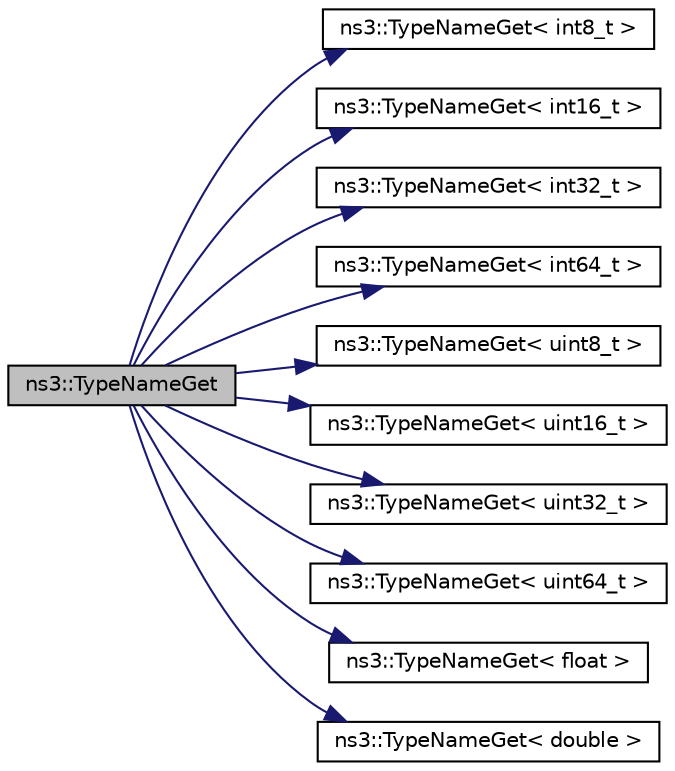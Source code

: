 digraph "ns3::TypeNameGet"
{
  edge [fontname="Helvetica",fontsize="10",labelfontname="Helvetica",labelfontsize="10"];
  node [fontname="Helvetica",fontsize="10",shape=record];
  rankdir="LR";
  Node1 [label="ns3::TypeNameGet",height=0.2,width=0.4,color="black", fillcolor="grey75", style="filled", fontcolor="black"];
  Node1 -> Node2 [color="midnightblue",fontsize="10",style="solid"];
  Node2 [label="ns3::TypeNameGet\< int8_t \>",height=0.2,width=0.4,color="black", fillcolor="white", style="filled",URL="$d9/d3f/group__attributeimpl.html#gaf2000b8baeaaa56a818ea1b3e707542e"];
  Node1 -> Node3 [color="midnightblue",fontsize="10",style="solid"];
  Node3 [label="ns3::TypeNameGet\< int16_t \>",height=0.2,width=0.4,color="black", fillcolor="white", style="filled",URL="$d9/d3f/group__attributeimpl.html#gaa497aafbaa514d27fb1c8a44723eab25"];
  Node1 -> Node4 [color="midnightblue",fontsize="10",style="solid"];
  Node4 [label="ns3::TypeNameGet\< int32_t \>",height=0.2,width=0.4,color="black", fillcolor="white", style="filled",URL="$d9/d3f/group__attributeimpl.html#gaa80c01003e8f97a13ce91964d0657bf8"];
  Node1 -> Node5 [color="midnightblue",fontsize="10",style="solid"];
  Node5 [label="ns3::TypeNameGet\< int64_t \>",height=0.2,width=0.4,color="black", fillcolor="white", style="filled",URL="$d9/d3f/group__attributeimpl.html#gabce9a2b4cd9746a9f2367a15a2446fae"];
  Node1 -> Node6 [color="midnightblue",fontsize="10",style="solid"];
  Node6 [label="ns3::TypeNameGet\< uint8_t \>",height=0.2,width=0.4,color="black", fillcolor="white", style="filled",URL="$d9/d3f/group__attributeimpl.html#ga5d93dfb7262b2958de81883d1289c2ee"];
  Node1 -> Node7 [color="midnightblue",fontsize="10",style="solid"];
  Node7 [label="ns3::TypeNameGet\< uint16_t \>",height=0.2,width=0.4,color="black", fillcolor="white", style="filled",URL="$d9/d3f/group__attributeimpl.html#gad3a57d52e5dc9eb143cf9365ba4a3654"];
  Node1 -> Node8 [color="midnightblue",fontsize="10",style="solid"];
  Node8 [label="ns3::TypeNameGet\< uint32_t \>",height=0.2,width=0.4,color="black", fillcolor="white", style="filled",URL="$d9/d3f/group__attributeimpl.html#ga43f5f8c28d59d17ce8cbb9aaef6440fb"];
  Node1 -> Node9 [color="midnightblue",fontsize="10",style="solid"];
  Node9 [label="ns3::TypeNameGet\< uint64_t \>",height=0.2,width=0.4,color="black", fillcolor="white", style="filled",URL="$d9/d3f/group__attributeimpl.html#ga25468dd5b76562e1b359af6342b78f59"];
  Node1 -> Node10 [color="midnightblue",fontsize="10",style="solid"];
  Node10 [label="ns3::TypeNameGet\< float \>",height=0.2,width=0.4,color="black", fillcolor="white", style="filled",URL="$d9/d3f/group__attributeimpl.html#ga3161e1f308c7602aa2787fcbbef096fe"];
  Node1 -> Node11 [color="midnightblue",fontsize="10",style="solid"];
  Node11 [label="ns3::TypeNameGet\< double \>",height=0.2,width=0.4,color="black", fillcolor="white", style="filled",URL="$d9/d3f/group__attributeimpl.html#gacddf452951d93d7419c247082fc18764"];
}
